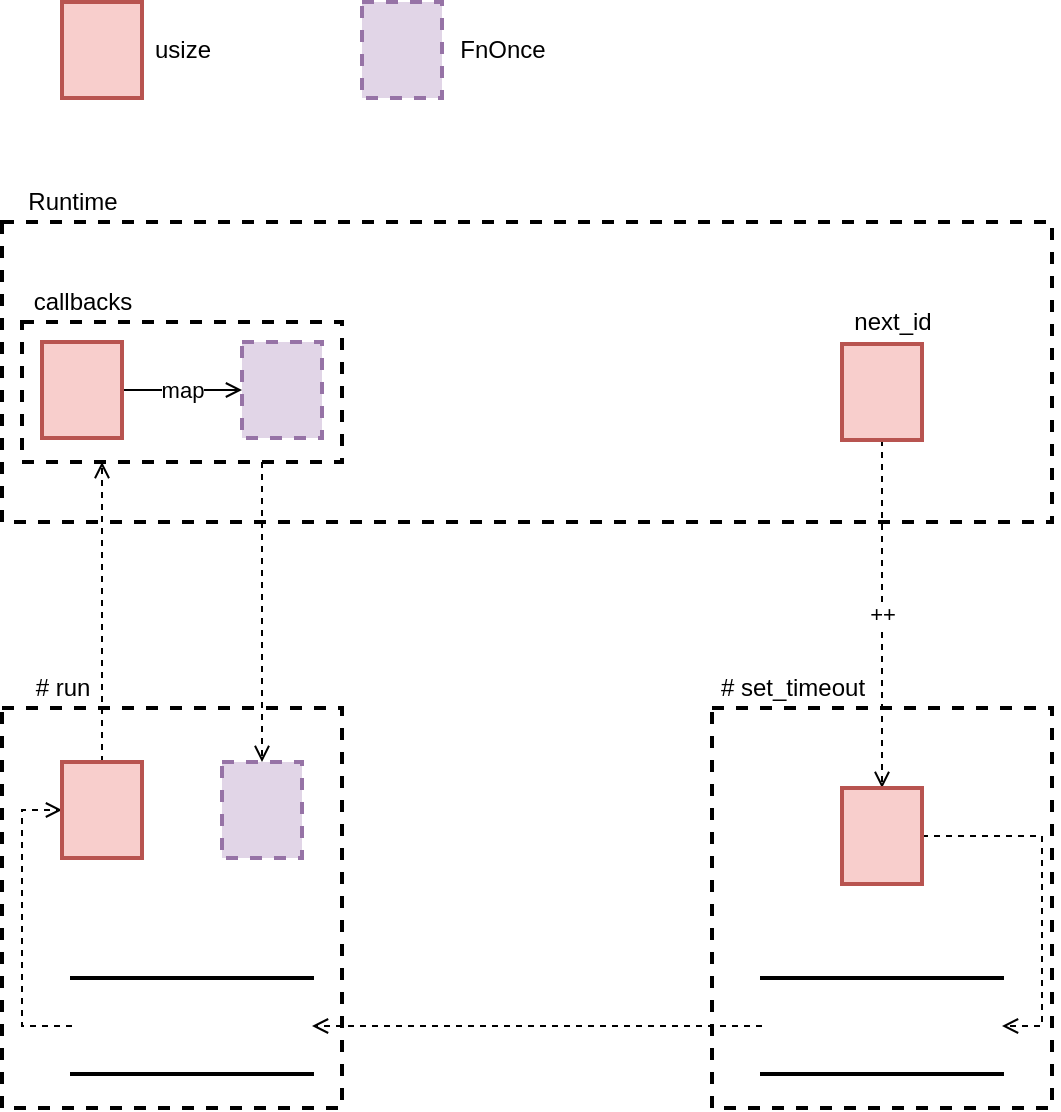 <mxfile version="14.6.13" type="device" pages="2"><diagram id="ccIj1qBt-8dHfnXCoqf9" name="callback"><mxGraphModel dx="1106" dy="1003" grid="1" gridSize="10" guides="1" tooltips="1" connect="1" arrows="1" fold="1" page="1" pageScale="1" pageWidth="850" pageHeight="1100" math="0" shadow="0"><root><mxCell id="0"/><mxCell id="1" parent="0"/><mxCell id="t7ikfwItRiZoipu2x-jc-7" value="" style="rounded=0;whiteSpace=wrap;html=1;strokeWidth=2;fontSize=17;dashed=1;fillColor=none;" parent="1" vertex="1"><mxGeometry x="380" y="480" width="160" height="70" as="geometry"/></mxCell><mxCell id="t7ikfwItRiZoipu2x-jc-5" value="map" style="edgeStyle=orthogonalEdgeStyle;rounded=0;orthogonalLoop=1;jettySize=auto;html=1;exitX=1;exitY=0.5;exitDx=0;exitDy=0;entryX=0;entryY=0.5;entryDx=0;entryDy=0;endArrow=open;endFill=0;" parent="1" source="t7ikfwItRiZoipu2x-jc-3" target="t7ikfwItRiZoipu2x-jc-4" edge="1"><mxGeometry relative="1" as="geometry"/></mxCell><mxCell id="t7ikfwItRiZoipu2x-jc-3" value="" style="rounded=0;whiteSpace=wrap;html=1;strokeWidth=2;fontSize=17;fillColor=#f8cecc;strokeColor=#b85450;" parent="1" vertex="1"><mxGeometry x="390" y="490" width="40" height="48" as="geometry"/></mxCell><mxCell id="t7ikfwItRiZoipu2x-jc-23" style="edgeStyle=orthogonalEdgeStyle;rounded=0;orthogonalLoop=1;jettySize=auto;html=1;entryX=0.5;entryY=0;entryDx=0;entryDy=0;dashed=1;endArrow=open;endFill=0;exitX=0.75;exitY=1;exitDx=0;exitDy=0;" parent="1" source="t7ikfwItRiZoipu2x-jc-7" target="t7ikfwItRiZoipu2x-jc-22" edge="1"><mxGeometry relative="1" as="geometry"><mxPoint x="510" y="550" as="sourcePoint"/></mxGeometry></mxCell><mxCell id="t7ikfwItRiZoipu2x-jc-4" value="" style="rounded=0;whiteSpace=wrap;html=1;strokeWidth=2;fontSize=17;dashed=1;fillColor=#e1d5e7;strokeColor=#9673a6;" parent="1" vertex="1"><mxGeometry x="490" y="490" width="40" height="48" as="geometry"/></mxCell><mxCell id="t7ikfwItRiZoipu2x-jc-25" value="++" style="edgeStyle=orthogonalEdgeStyle;rounded=0;orthogonalLoop=1;jettySize=auto;html=1;exitX=0.5;exitY=1;exitDx=0;exitDy=0;entryX=0.5;entryY=0;entryDx=0;entryDy=0;dashed=1;endArrow=open;endFill=0;" parent="1" source="t7ikfwItRiZoipu2x-jc-6" target="t7ikfwItRiZoipu2x-jc-16" edge="1"><mxGeometry relative="1" as="geometry"/></mxCell><mxCell id="t7ikfwItRiZoipu2x-jc-6" value="" style="rounded=0;whiteSpace=wrap;html=1;strokeWidth=2;fontSize=17;fillColor=#f8cecc;strokeColor=#b85450;" parent="1" vertex="1"><mxGeometry x="790" y="491" width="40" height="48" as="geometry"/></mxCell><mxCell id="t7ikfwItRiZoipu2x-jc-8" value="" style="rounded=0;whiteSpace=wrap;html=1;strokeWidth=2;fontSize=17;dashed=1;fillColor=none;" parent="1" vertex="1"><mxGeometry x="725" y="673" width="170" height="200" as="geometry"/></mxCell><mxCell id="t7ikfwItRiZoipu2x-jc-24" style="edgeStyle=orthogonalEdgeStyle;rounded=0;orthogonalLoop=1;jettySize=auto;html=1;exitX=0;exitY=0.5;exitDx=0;exitDy=0;entryX=1;entryY=0.5;entryDx=0;entryDy=0;dashed=1;endArrow=open;endFill=0;" parent="1" source="t7ikfwItRiZoipu2x-jc-11" target="t7ikfwItRiZoipu2x-jc-15" edge="1"><mxGeometry relative="1" as="geometry"/></mxCell><mxCell id="t7ikfwItRiZoipu2x-jc-11" value="" style="shape=partialRectangle;whiteSpace=wrap;html=1;left=0;right=0;fillColor=none;shadow=0;comic=0;strokeWidth=2;fontSize=17;" parent="1" vertex="1"><mxGeometry x="750" y="808" width="120" height="48" as="geometry"/></mxCell><mxCell id="t7ikfwItRiZoipu2x-jc-12" value="" style="rounded=0;whiteSpace=wrap;html=1;strokeWidth=2;fontSize=17;fillColor=none;dashed=1;" parent="1" vertex="1"><mxGeometry x="370" y="673" width="170" height="200" as="geometry"/></mxCell><mxCell id="t7ikfwItRiZoipu2x-jc-13" value="# run" style="text;html=1;align=center;verticalAlign=middle;resizable=0;points=[];autosize=1;strokeColor=none;" parent="1" vertex="1"><mxGeometry x="380" y="653" width="40" height="20" as="geometry"/></mxCell><mxCell id="t7ikfwItRiZoipu2x-jc-14" value="# set_timeout" style="text;html=1;align=center;verticalAlign=middle;resizable=0;points=[];autosize=1;strokeColor=none;" parent="1" vertex="1"><mxGeometry x="720" y="653" width="90" height="20" as="geometry"/></mxCell><mxCell id="t7ikfwItRiZoipu2x-jc-20" style="edgeStyle=orthogonalEdgeStyle;rounded=0;orthogonalLoop=1;jettySize=auto;html=1;exitX=0;exitY=0.5;exitDx=0;exitDy=0;entryX=0;entryY=0.5;entryDx=0;entryDy=0;dashed=1;endArrow=open;endFill=0;" parent="1" source="t7ikfwItRiZoipu2x-jc-15" target="t7ikfwItRiZoipu2x-jc-18" edge="1"><mxGeometry relative="1" as="geometry"/></mxCell><mxCell id="t7ikfwItRiZoipu2x-jc-15" value="" style="shape=partialRectangle;whiteSpace=wrap;html=1;left=0;right=0;fillColor=none;shadow=0;comic=0;strokeWidth=2;fontSize=17;" parent="1" vertex="1"><mxGeometry x="405" y="808" width="120" height="48" as="geometry"/></mxCell><mxCell id="t7ikfwItRiZoipu2x-jc-17" style="edgeStyle=orthogonalEdgeStyle;rounded=0;orthogonalLoop=1;jettySize=auto;html=1;exitX=1;exitY=0.5;exitDx=0;exitDy=0;entryX=1;entryY=0.5;entryDx=0;entryDy=0;endArrow=open;endFill=0;dashed=1;" parent="1" source="t7ikfwItRiZoipu2x-jc-16" target="t7ikfwItRiZoipu2x-jc-11" edge="1"><mxGeometry relative="1" as="geometry"/></mxCell><mxCell id="t7ikfwItRiZoipu2x-jc-16" value="" style="rounded=0;whiteSpace=wrap;html=1;strokeWidth=2;fontSize=17;fillColor=#f8cecc;strokeColor=#b85450;" parent="1" vertex="1"><mxGeometry x="790" y="713" width="40" height="48" as="geometry"/></mxCell><mxCell id="t7ikfwItRiZoipu2x-jc-21" style="edgeStyle=orthogonalEdgeStyle;rounded=0;orthogonalLoop=1;jettySize=auto;html=1;exitX=0.5;exitY=0;exitDx=0;exitDy=0;entryX=0.25;entryY=1;entryDx=0;entryDy=0;dashed=1;endArrow=open;endFill=0;" parent="1" source="t7ikfwItRiZoipu2x-jc-18" target="t7ikfwItRiZoipu2x-jc-7" edge="1"><mxGeometry relative="1" as="geometry"/></mxCell><mxCell id="t7ikfwItRiZoipu2x-jc-18" value="" style="rounded=0;whiteSpace=wrap;html=1;strokeWidth=2;fontSize=17;fillColor=#f8cecc;strokeColor=#b85450;" parent="1" vertex="1"><mxGeometry x="400" y="700" width="40" height="48" as="geometry"/></mxCell><mxCell id="t7ikfwItRiZoipu2x-jc-22" value="" style="rounded=0;whiteSpace=wrap;html=1;strokeWidth=2;fontSize=17;dashed=1;fillColor=#e1d5e7;strokeColor=#9673a6;" parent="1" vertex="1"><mxGeometry x="480" y="700" width="40" height="48" as="geometry"/></mxCell><mxCell id="t7ikfwItRiZoipu2x-jc-26" value="" style="rounded=0;whiteSpace=wrap;html=1;strokeWidth=2;fontSize=17;dashed=1;fillColor=none;" parent="1" vertex="1"><mxGeometry x="370" y="430" width="525" height="150" as="geometry"/></mxCell><mxCell id="t7ikfwItRiZoipu2x-jc-27" value="Runtime" style="text;html=1;align=center;verticalAlign=middle;resizable=0;points=[];autosize=1;strokeColor=none;" parent="1" vertex="1"><mxGeometry x="375" y="410" width="60" height="20" as="geometry"/></mxCell><mxCell id="t7ikfwItRiZoipu2x-jc-28" value="callbacks" style="text;html=1;align=center;verticalAlign=middle;resizable=0;points=[];autosize=1;strokeColor=none;" parent="1" vertex="1"><mxGeometry x="380" y="460" width="60" height="20" as="geometry"/></mxCell><mxCell id="t7ikfwItRiZoipu2x-jc-29" value="next_id" style="text;html=1;align=center;verticalAlign=middle;resizable=0;points=[];autosize=1;strokeColor=none;" parent="1" vertex="1"><mxGeometry x="790" y="470" width="50" height="20" as="geometry"/></mxCell><mxCell id="t7ikfwItRiZoipu2x-jc-30" value="" style="rounded=0;whiteSpace=wrap;html=1;strokeWidth=2;fontSize=17;fillColor=#f8cecc;strokeColor=#b85450;" parent="1" vertex="1"><mxGeometry x="400" y="320" width="40" height="48" as="geometry"/></mxCell><mxCell id="t7ikfwItRiZoipu2x-jc-31" value="usize" style="text;html=1;align=center;verticalAlign=middle;resizable=0;points=[];autosize=1;strokeColor=none;" parent="1" vertex="1"><mxGeometry x="440" y="334" width="40" height="20" as="geometry"/></mxCell><mxCell id="t7ikfwItRiZoipu2x-jc-32" value="" style="rounded=0;whiteSpace=wrap;html=1;strokeWidth=2;fontSize=17;dashed=1;fillColor=#e1d5e7;strokeColor=#9673a6;" parent="1" vertex="1"><mxGeometry x="550" y="320" width="40" height="48" as="geometry"/></mxCell><mxCell id="t7ikfwItRiZoipu2x-jc-33" value="FnOnce" style="text;html=1;align=center;verticalAlign=middle;resizable=0;points=[];autosize=1;strokeColor=none;" parent="1" vertex="1"><mxGeometry x="590" y="334" width="60" height="20" as="geometry"/></mxCell></root></mxGraphModel></diagram><diagram id="phtsAvEyf2YCha-utLm8" name="generater"><mxGraphModel dx="1106" dy="1003" grid="1" gridSize="10" guides="1" tooltips="1" connect="1" arrows="1" fold="1" page="1" pageScale="1" pageWidth="850" pageHeight="1100" math="0" shadow="0"><root><mxCell id="3IF_8hCpdCpIXvCTpJGc-0"/><mxCell id="3IF_8hCpdCpIXvCTpJGc-1" parent="3IF_8hCpdCpIXvCTpJGc-0"/><mxCell id="v8IM38xpFn-Qh2slQtQD-0" value="" style="edgeStyle=orthogonalEdgeStyle;rounded=0;orthogonalLoop=1;jettySize=auto;html=1;endArrow=open;endFill=0;dashed=1;" edge="1" parent="3IF_8hCpdCpIXvCTpJGc-1" source="v8IM38xpFn-Qh2slQtQD-1" target="v8IM38xpFn-Qh2slQtQD-5"><mxGeometry relative="1" as="geometry"/></mxCell><mxCell id="v8IM38xpFn-Qh2slQtQD-1" value="Enter" style="rounded=0;whiteSpace=wrap;html=1;strokeWidth=2;fontSize=17;fillColor=#dae8fc;strokeColor=#6c8ebf;" vertex="1" parent="3IF_8hCpdCpIXvCTpJGc-1"><mxGeometry x="150" y="460" width="120" height="48" as="geometry"/></mxCell><mxCell id="v8IM38xpFn-Qh2slQtQD-2" value="" style="edgeStyle=orthogonalEdgeStyle;rounded=0;orthogonalLoop=1;jettySize=auto;html=1;endArrow=open;endFill=0;dashed=1;" edge="1" parent="3IF_8hCpdCpIXvCTpJGc-1" source="v8IM38xpFn-Qh2slQtQD-5" target="v8IM38xpFn-Qh2slQtQD-6"><mxGeometry relative="1" as="geometry"/></mxCell><mxCell id="v8IM38xpFn-Qh2slQtQD-3" style="edgeStyle=orthogonalEdgeStyle;rounded=0;orthogonalLoop=1;jettySize=auto;html=1;exitX=1;exitY=0.75;exitDx=0;exitDy=0;endArrow=open;endFill=0;" edge="1" parent="3IF_8hCpdCpIXvCTpJGc-1" source="v8IM38xpFn-Qh2slQtQD-1" target="v8IM38xpFn-Qh2slQtQD-7"><mxGeometry relative="1" as="geometry"><mxPoint x="520" y="670" as="targetPoint"/></mxGeometry></mxCell><mxCell id="v8IM38xpFn-Qh2slQtQD-4" style="edgeStyle=orthogonalEdgeStyle;rounded=0;orthogonalLoop=1;jettySize=auto;html=1;exitX=1;exitY=0.75;exitDx=0;exitDy=0;entryX=0.5;entryY=0;entryDx=0;entryDy=0;endArrow=open;endFill=0;" edge="1" parent="3IF_8hCpdCpIXvCTpJGc-1" source="v8IM38xpFn-Qh2slQtQD-5" target="v8IM38xpFn-Qh2slQtQD-8"><mxGeometry relative="1" as="geometry"/></mxCell><mxCell id="v8IM38xpFn-Qh2slQtQD-5" value="Yield" style="rounded=0;whiteSpace=wrap;html=1;strokeWidth=2;fontSize=17;fillColor=#dae8fc;strokeColor=#6c8ebf;" vertex="1" parent="3IF_8hCpdCpIXvCTpJGc-1"><mxGeometry x="380" y="460" width="120" height="48" as="geometry"/></mxCell><mxCell id="v8IM38xpFn-Qh2slQtQD-6" value="Exit" style="rounded=0;whiteSpace=wrap;html=1;strokeWidth=2;fontSize=17;fillColor=#dae8fc;strokeColor=#6c8ebf;" vertex="1" parent="3IF_8hCpdCpIXvCTpJGc-1"><mxGeometry x="610" y="460" width="120" height="48" as="geometry"/></mxCell><mxCell id="v8IM38xpFn-Qh2slQtQD-7" value="Yielded" style="rounded=0;whiteSpace=wrap;html=1;strokeWidth=2;fontSize=17;fillColor=#f8cecc;strokeColor=#b85450;" vertex="1" parent="3IF_8hCpdCpIXvCTpJGc-1"><mxGeometry x="270" y="640" width="120" height="48" as="geometry"/></mxCell><mxCell id="v8IM38xpFn-Qh2slQtQD-8" value="Completed" style="rounded=0;whiteSpace=wrap;html=1;strokeWidth=2;fontSize=17;fillColor=#f8cecc;strokeColor=#b85450;" vertex="1" parent="3IF_8hCpdCpIXvCTpJGc-1"><mxGeometry x="500" y="640" width="120" height="48" as="geometry"/></mxCell><mxCell id="v8IM38xpFn-Qh2slQtQD-9" value="" style="rounded=0;whiteSpace=wrap;html=1;strokeWidth=2;fontSize=17;fillColor=#dae8fc;strokeColor=#6c8ebf;" vertex="1" parent="3IF_8hCpdCpIXvCTpJGc-1"><mxGeometry x="340" y="300" width="40" height="48" as="geometry"/></mxCell><mxCell id="v8IM38xpFn-Qh2slQtQD-10" value="state" style="text;html=1;align=center;verticalAlign=middle;resizable=0;points=[];autosize=1;strokeColor=none;" vertex="1" parent="3IF_8hCpdCpIXvCTpJGc-1"><mxGeometry x="380" y="314" width="40" height="20" as="geometry"/></mxCell><mxCell id="v8IM38xpFn-Qh2slQtQD-11" value="" style="rounded=0;whiteSpace=wrap;html=1;strokeWidth=2;fontSize=17;fillColor=#f8cecc;strokeColor=#b85450;" vertex="1" parent="3IF_8hCpdCpIXvCTpJGc-1"><mxGeometry x="490" y="300" width="40" height="48" as="geometry"/></mxCell><mxCell id="v8IM38xpFn-Qh2slQtQD-12" value="result" style="text;html=1;align=center;verticalAlign=middle;resizable=0;points=[];autosize=1;strokeColor=none;" vertex="1" parent="3IF_8hCpdCpIXvCTpJGc-1"><mxGeometry x="530" y="314" width="40" height="20" as="geometry"/></mxCell></root></mxGraphModel></diagram></mxfile>